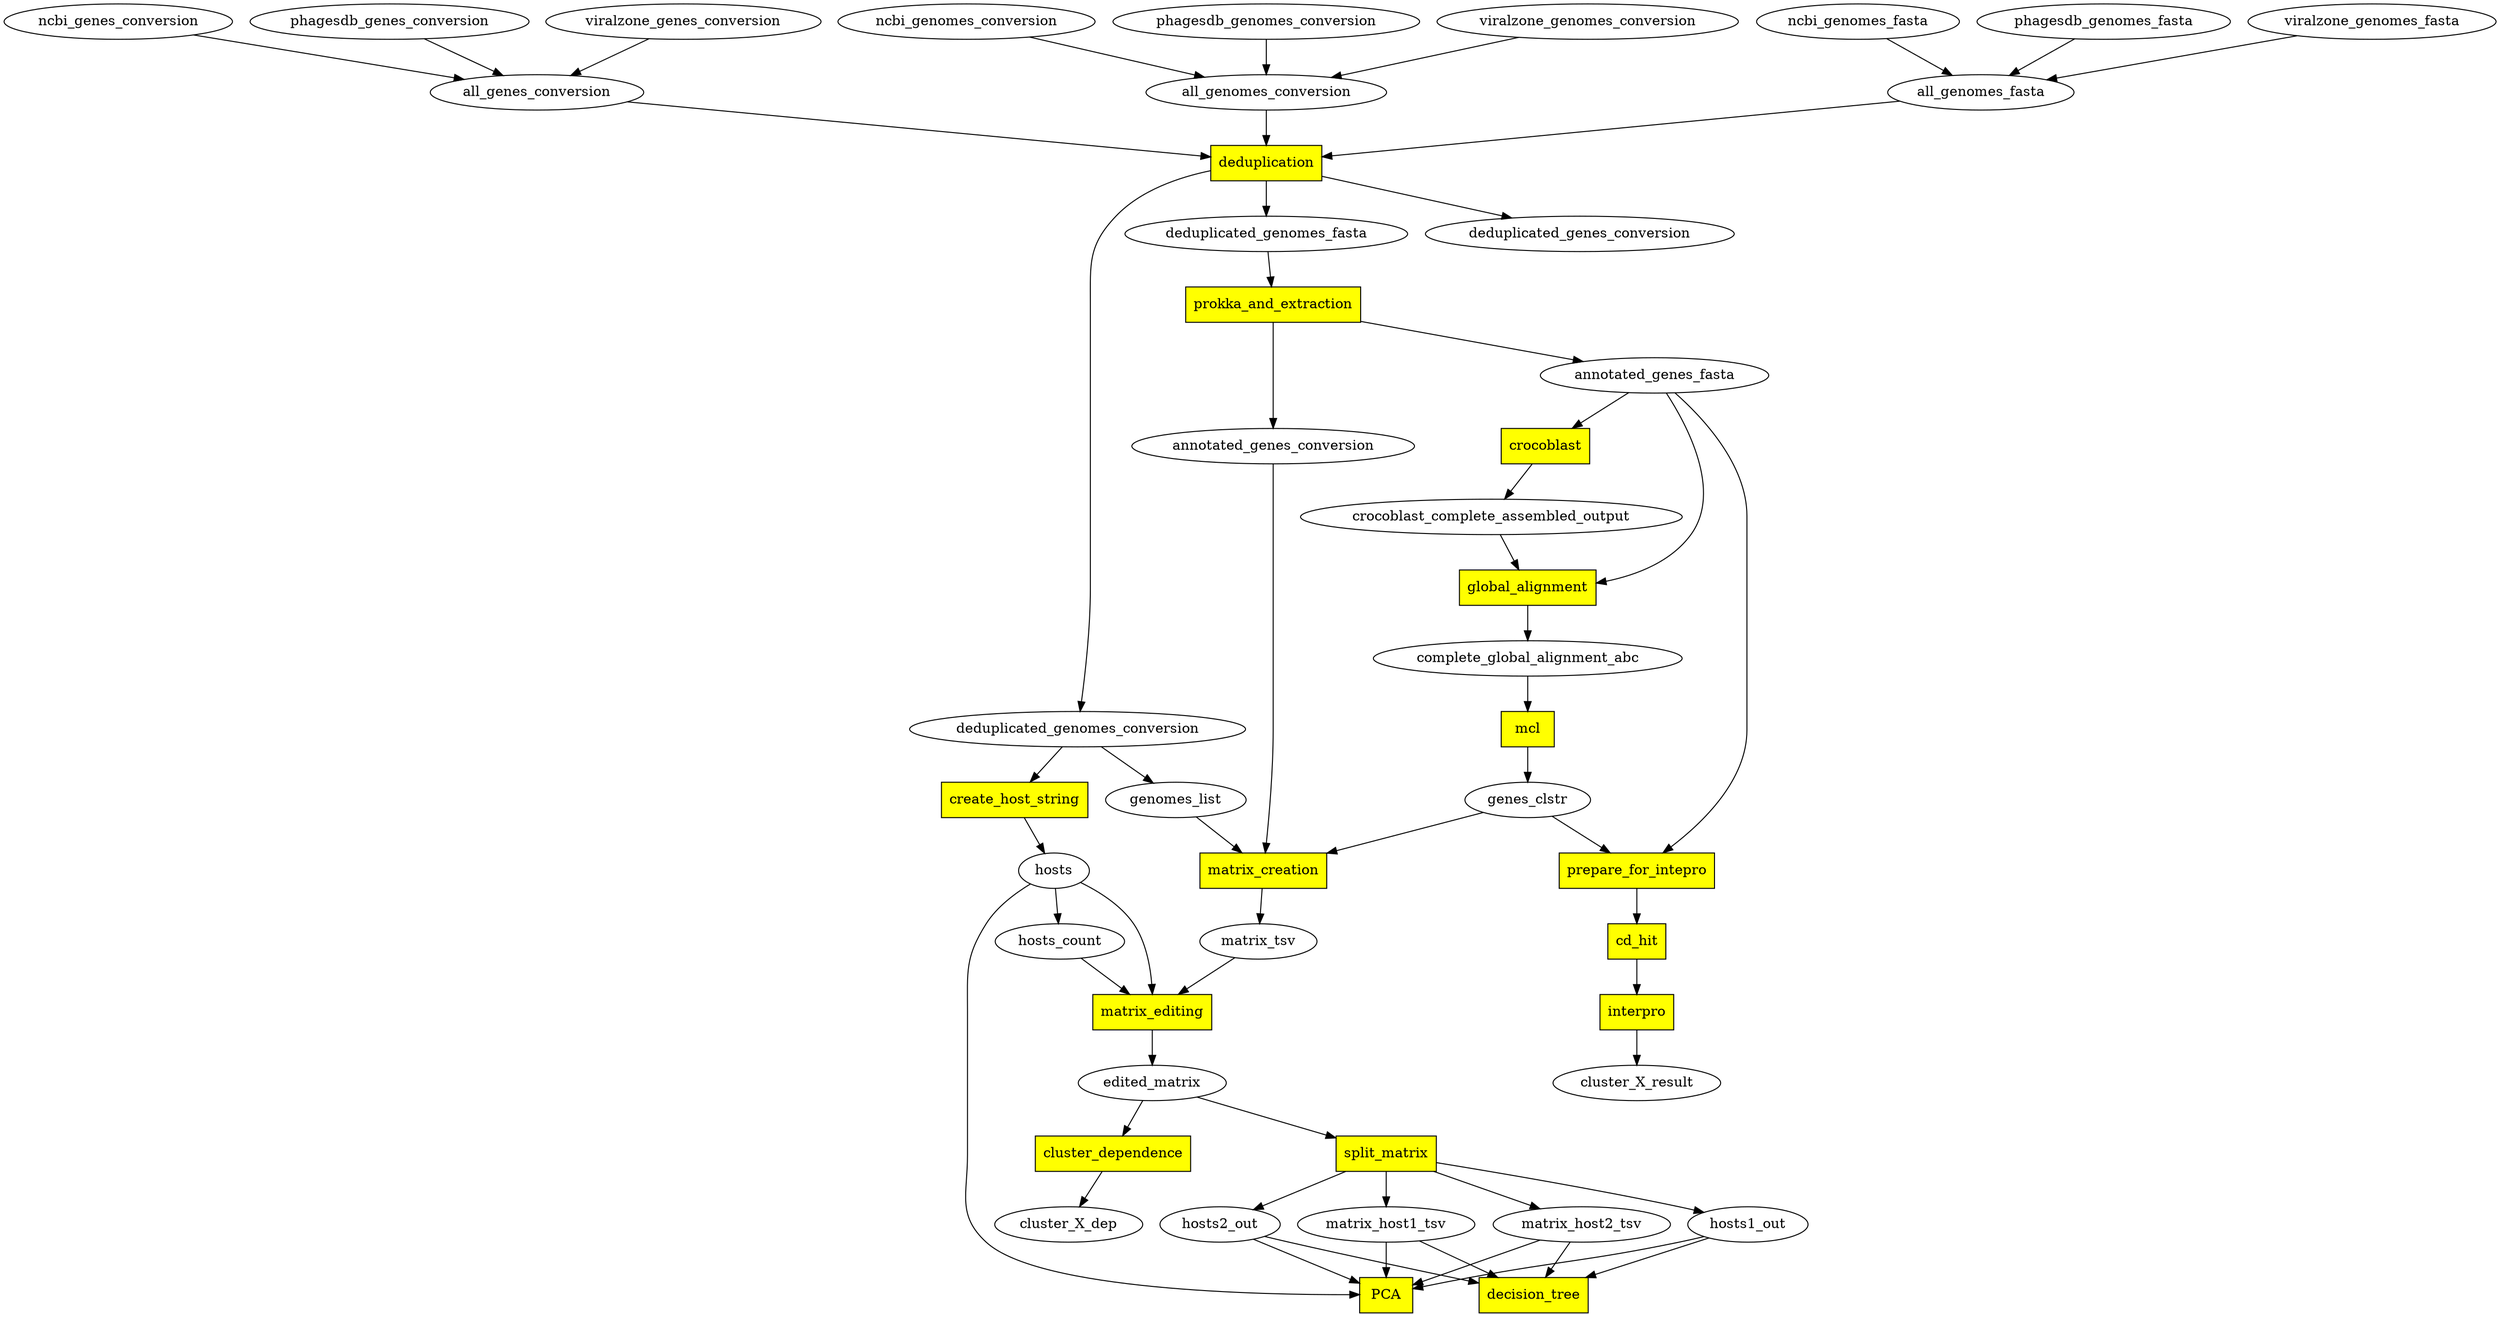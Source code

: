 /*
compile with:
dot -Tpng ./graph_test.dot -o graph_test.png
*/

digraph G {

    /*
    ncbi_genes_conversion
    ncbi_genes_fasta
    ncbi_genomes_conversion
    ncbi_genomes_fasta
    phagesdb_genes_conversion
    phagesdb_genes_fasta
    phagesdb_genomes_conversion
    phagesdb_genomes_fasta
    viralzone_genes_conversion
    viralzone_genes_fasta
    viralzone_genomes_conversion
    viralzone_genomes_fasta
    all_genes_conversion
    all_genes_fasta
    all_genomes_conversion
    all_genomes_fasta
    deduplicated_genes_conversion
    deduplicated_genomes_conversion
    deduplicated_genomes_fasta
    PROKKA
    annotated_genes_conversion
    annotated_genes_fasta
    crocoblast
    crocoblast_database
    crocoblast_complete_assembled_output
    complete_global_alignment_abc
    global_alignment
    genes_clstr
    matrix_tsv
    edited_matrix_tsv
    */

    /*
    download_from_ncbi [shape=box fillcolor=yellow style=filled]
    download_from_viralzone [shape=box fillcolor=yellow style=filled]
    download_from_phagesdb [shape=box fillcolor=yellow style=filled]
    */

    deduplication [shape=box fillcolor=yellow style=filled]
    prokka_and_extraction [shape=box fillcolor=yellow style=filled]
    crocoblast [shape=box fillcolor=yellow style=filled]
    global_alignment [shape=box fillcolor=yellow style=filled]
    mcl [shape=box fillcolor=yellow style=filled]
    matrix_creation [shape=box fillcolor=yellow style=filled]
    create_host_string [shape=box fillcolor=yellow style=filled]
    matrix_editing [shape=box fillcolor=yellow style=filled]
    split_matrix [shape=box fillcolor=yellow style=filled]
    PCA [shape=box fillcolor=yellow style=filled]
    decision_tree [shape=box fillcolor=yellow style=filled]
    cluster_dependence [shape=box fillcolor=yellow style=filled]
    prepare_for_intepro [shape=box fillcolor=yellow style=filled]
    cd_hit [shape=box fillcolor=yellow style=filled]
    interpro [shape=box fillcolor=yellow style=filled]

    /*
    download_from_ncbi -> { ncbi_genes_conversion ncbi_genes_fasta ncbi_genomes_conversion ncbi_genomes_fasta }
    download_from_viralzone -> { viralzone_genes_conversion viralzone_genes_fasta viralzone_genomes_conversion viralzone_genomes_fasta }
    download_from_phagesdb -> { phagesdb_genes_conversion phagesdb_genes_fasta phagesdb_genomes_conversion phagesdb_genomes_fasta }
    */

    ncbi_genes_conversion -> all_genes_conversion
    phagesdb_genes_conversion -> all_genes_conversion
    viralzone_genes_conversion -> all_genes_conversion

    /*
    ncbi_genes_fasta -> all_genes_fasta
    phagesdb_genes_fasta -> all_genes_fasta
    viralzone_genes_fasta -> all_genes_fasta
    */

    ncbi_genomes_conversion -> all_genomes_conversion
    phagesdb_genomes_conversion -> all_genomes_conversion
    viralzone_genomes_conversion -> all_genomes_conversion

    ncbi_genomes_fasta -> all_genomes_fasta
    phagesdb_genomes_fasta -> all_genomes_fasta
    viralzone_genomes_fasta -> all_genomes_fasta

    all_genomes_fasta -> deduplication
    all_genomes_conversion -> deduplication
    all_genes_conversion -> deduplication

    deduplication -> deduplicated_genomes_fasta
    deduplication -> deduplicated_genomes_conversion
    deduplication -> deduplicated_genes_conversion

        deduplicated_genomes_conversion -> genomes_list
        deduplicated_genomes_conversion -> create_host_string -> hosts -> hosts_count

    deduplicated_genomes_fasta -> prokka_and_extraction

    prokka_and_extraction -> annotated_genes_fasta
    prokka_and_extraction -> annotated_genes_conversion

    annotated_genes_fasta -> crocoblast
    crocoblast -> crocoblast_complete_assembled_output

    crocoblast_complete_assembled_output -> global_alignment
    annotated_genes_fasta -> global_alignment

    global_alignment -> complete_global_alignment_abc

    complete_global_alignment_abc -> mcl
    mcl -> genes_clstr

    { genes_clstr annotated_genes_fasta } -> prepare_for_intepro -> cd_hit -> interpro -> cluster_X_result

    genes_clstr -> matrix_creation
    annotated_genes_conversion -> matrix_creation
    genomes_list -> matrix_creation

    matrix_creation -> matrix_tsv

    matrix_tsv -> matrix_editing
    hosts -> matrix_editing
    hosts_count -> matrix_editing

    matrix_editing -> edited_matrix

    edited_matrix -> cluster_dependence -> cluster_X_dep

    edited_matrix -> split_matrix

    split_matrix -> { hosts1_out hosts2_out matrix_host1_tsv matrix_host2_tsv }

    { hosts1_out hosts2_out
      matrix_host1_tsv matrix_host2_tsv
      hosts } -> PCA

    { hosts1_out hosts2_out
      matrix_host1_tsv matrix_host2_tsv
    } -> decision_tree

}
